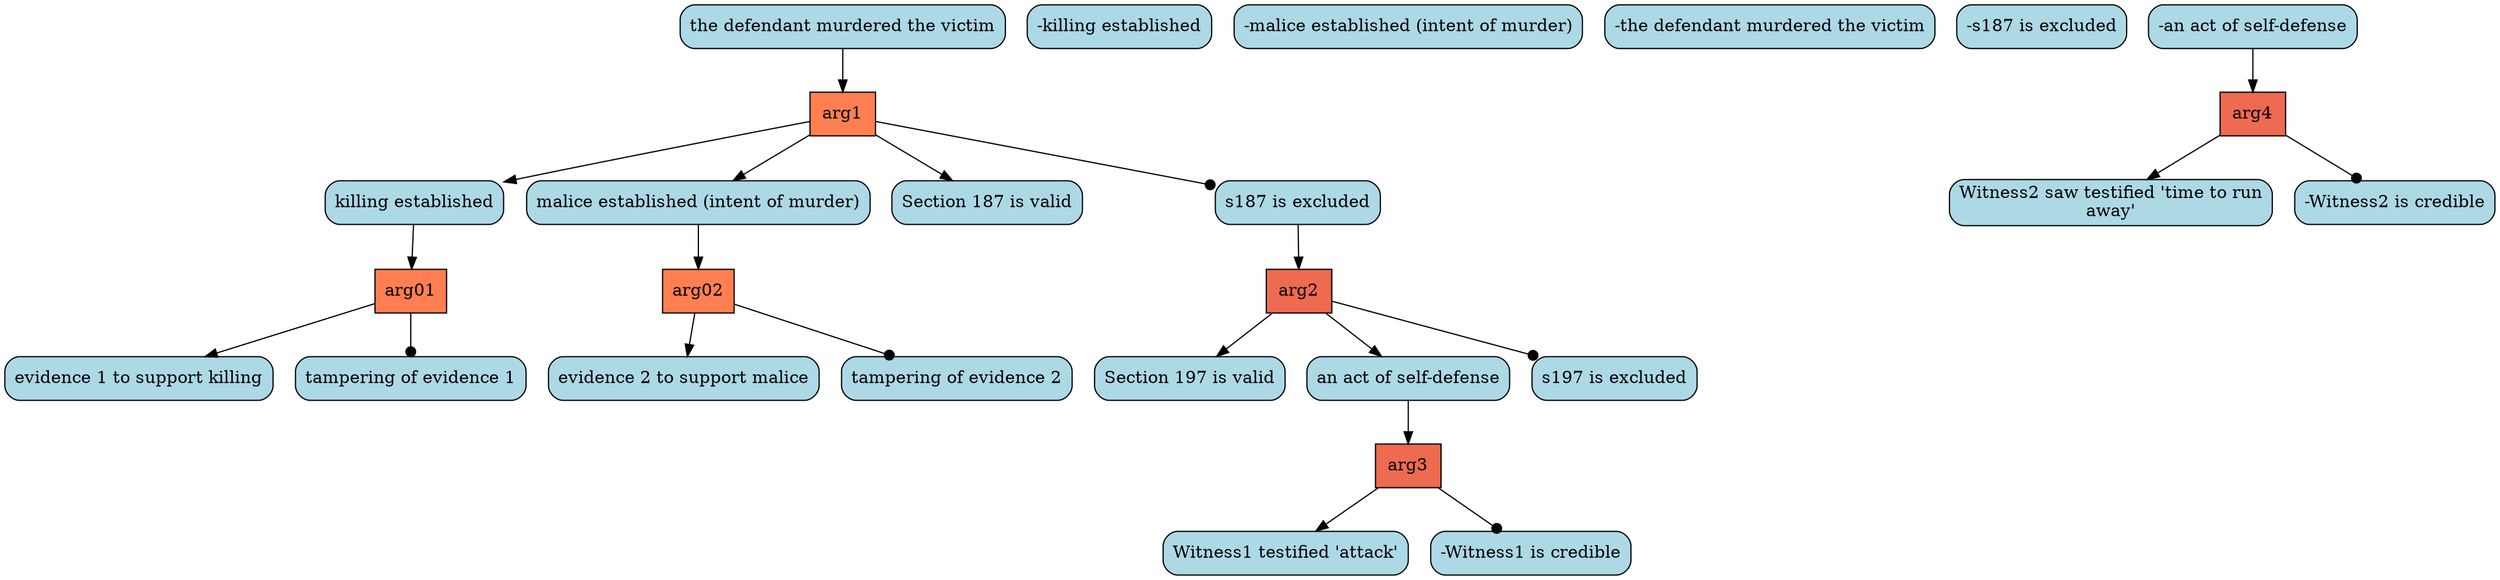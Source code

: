 digraph G{ 
"arg01" [color="black", fillcolor="coral",fixedsize=false, shape=box, style="filled"]; 
"killing established" [color="black", fillcolor="lightblue", fixedsize=false,  shape="box", style="rounded,filled"]; 
"-killing established" [color="black", fillcolor="lightblue", fixedsize=false,  shape="box", style="rounded,filled"]; 
"evidence 1 to support killing" [color="black", fillcolor="lightblue", fixedsize=false,  shape="box", style="rounded,filled"]; 
"tampering of evidence 1" [color="black", fillcolor="lightblue", fixedsize=false,  shape="box", style="rounded,filled"]; 
"arg02" [color="black", fillcolor="coral",fixedsize=false, shape=box, style="filled"]; 
"malice established (intent of murder)" [color="black", fillcolor="lightblue", fixedsize=false,  shape="box", style="rounded,filled"]; 
"-malice established (intent of murder)" [color="black", fillcolor="lightblue", fixedsize=false,  shape="box", style="rounded,filled"]; 
"evidence 2 to support malice" [color="black", fillcolor="lightblue", fixedsize=false,  shape="box", style="rounded,filled"]; 
"tampering of evidence 2" [color="black", fillcolor="lightblue", fixedsize=false,  shape="box", style="rounded,filled"]; 
"arg1" [color="black", fillcolor="coral",fixedsize=false, shape=box, style="filled"]; 
"the defendant murdered the victim" [color="black", fillcolor="lightblue", fixedsize=false,  shape="box", style="rounded,filled"]; 
"-the defendant murdered the victim" [color="black", fillcolor="lightblue", fixedsize=false,  shape="box", style="rounded,filled"]; 
"Section 187 is valid" [color="black", fillcolor="lightblue", fixedsize=false,  shape="box", style="rounded,filled"]; 
"s187 is excluded" [color="black", fillcolor="lightblue", fixedsize=false,  shape="box", style="rounded,filled"]; 
"arg2" [color="black", fillcolor="coral2",fixedsize=false, shape=box, style="filled"]; 
"-s187 is excluded" [color="black", fillcolor="lightblue", fixedsize=false,  shape="box", style="rounded,filled"]; 
"Section 197 is valid" [color="black", fillcolor="lightblue", fixedsize=false,  shape="box", style="rounded,filled"]; 
"an act of self-defense" [color="black", fillcolor="lightblue", fixedsize=false,  shape="box", style="rounded,filled"]; 
"s197 is excluded" [color="black", fillcolor="lightblue", fixedsize=false,  shape="box", style="rounded,filled"]; 
"arg3" [color="black", fillcolor="coral2",fixedsize=false, shape=box, style="filled"]; 
"-an act of self-defense" [color="black", fillcolor="lightblue", fixedsize=false,  shape="box", style="rounded,filled"]; 
"Witness1 testified 'attack'" [color="black", fillcolor="lightblue", fixedsize=false,  shape="box", style="rounded,filled"]; 
"-Witness1 is credible" [color="black", fillcolor="lightblue", fixedsize=false,  shape="box", style="rounded,filled"]; 
"arg4" [color="black", fillcolor="coral2",fixedsize=false, shape=box, style="filled"]; 
"Witness2 saw testified 'time to run\naway'" [color="black", fillcolor="lightblue", fixedsize=false,  shape="box", style="rounded,filled"]; 
"-Witness2 is credible" [color="black", fillcolor="lightblue", fixedsize=false,  shape="box", style="rounded,filled"]; 
"killing established" -> "arg01" ; 
"arg01" -> "evidence 1 to support killing" ; 
"arg01" -> "tampering of evidence 1" [arrowhead=dot] ; 
"malice established (intent of murder)" -> "arg02" ; 
"arg02" -> "evidence 2 to support malice" ; 
"arg02" -> "tampering of evidence 2" [arrowhead=dot] ; 
"the defendant murdered the victim" -> "arg1" ; 
"arg1" -> "Section 187 is valid" ; 
"arg1" -> "killing established" ; 
"arg1" -> "malice established (intent of murder)" ; 
"arg1" -> "s187 is excluded" [arrowhead=dot] ; 
"s187 is excluded" -> "arg2" ; 
"arg2" -> "Section 197 is valid" ; 
"arg2" -> "an act of self-defense" ; 
"arg2" -> "s197 is excluded" [arrowhead=dot] ; 
"an act of self-defense" -> "arg3" ; 
"arg3" -> "Witness1 testified 'attack'" ; 
"arg3" -> "-Witness1 is credible" [arrowhead=dot] ; 
"-an act of self-defense" -> "arg4" ; 
"arg4" -> "Witness2 saw testified 'time to run\naway'" ; 
"arg4" -> "-Witness2 is credible" [arrowhead=dot] ; 
}
